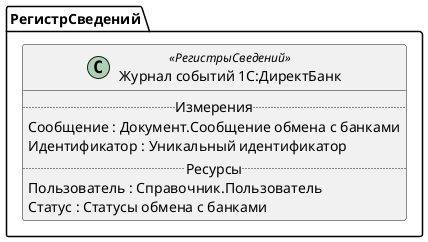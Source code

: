 ﻿@startuml ЖурналСобытийОбменСБанками
'!include templates.wsd
'..\include templates.wsd
class РегистрСведений.ЖурналСобытийОбменСБанками as "Журнал событий 1С:ДиректБанк" <<РегистрыСведений>>
{
..Измерения..
Сообщение : Документ.Сообщение обмена с банками
Идентификатор : Уникальный идентификатор
..Ресурсы..
Пользователь : Справочник.Пользователь
Статус : Статусы обмена с банками
}
@enduml
